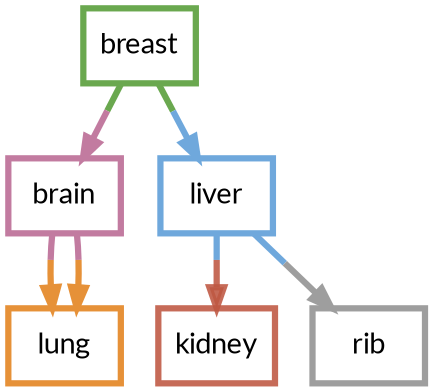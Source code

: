 digraph  {
dpi=600;size=3.5;
breast [color="#6aa84f", fillcolor=white, fontname=Lato, penwidth="3.0", shape=box];
brain [color="#c27ba0", fillcolor=white, fontname=Lato, penwidth="3.0", shape=box];
kidney [color="#be5742e1", fillcolor=white, fontname=Lato, penwidth="3.0", shape=box];
liver [color="#6fa8dc", fillcolor=white, fontname=Lato, penwidth="3.0", shape=box];
lung [color="#e69138", fillcolor=white, fontname=Lato, penwidth="3.0", shape=box];
rib [color="#9e9e9e", fillcolor=white, fontname=Lato, penwidth="3.0", shape=box];
breast -> brain  [color="#6aa84f;0.5:#c27ba0", key=0, penwidth=3];
breast -> liver  [color="#6aa84f;0.5:#6fa8dc", key=0, penwidth=3];
brain -> lung  [color="#c27ba0;0.5:#e69138", key=0, penwidth=3];
brain -> lung  [color="#c27ba0;0.5:#e69138", key=1, penwidth=3];
liver -> kidney  [color="#6fa8dc;0.5:#be5742e1", key=0, penwidth=3];
liver -> rib  [color="#6fa8dc;0.5:#9e9e9e", key=0, penwidth=3];
}
